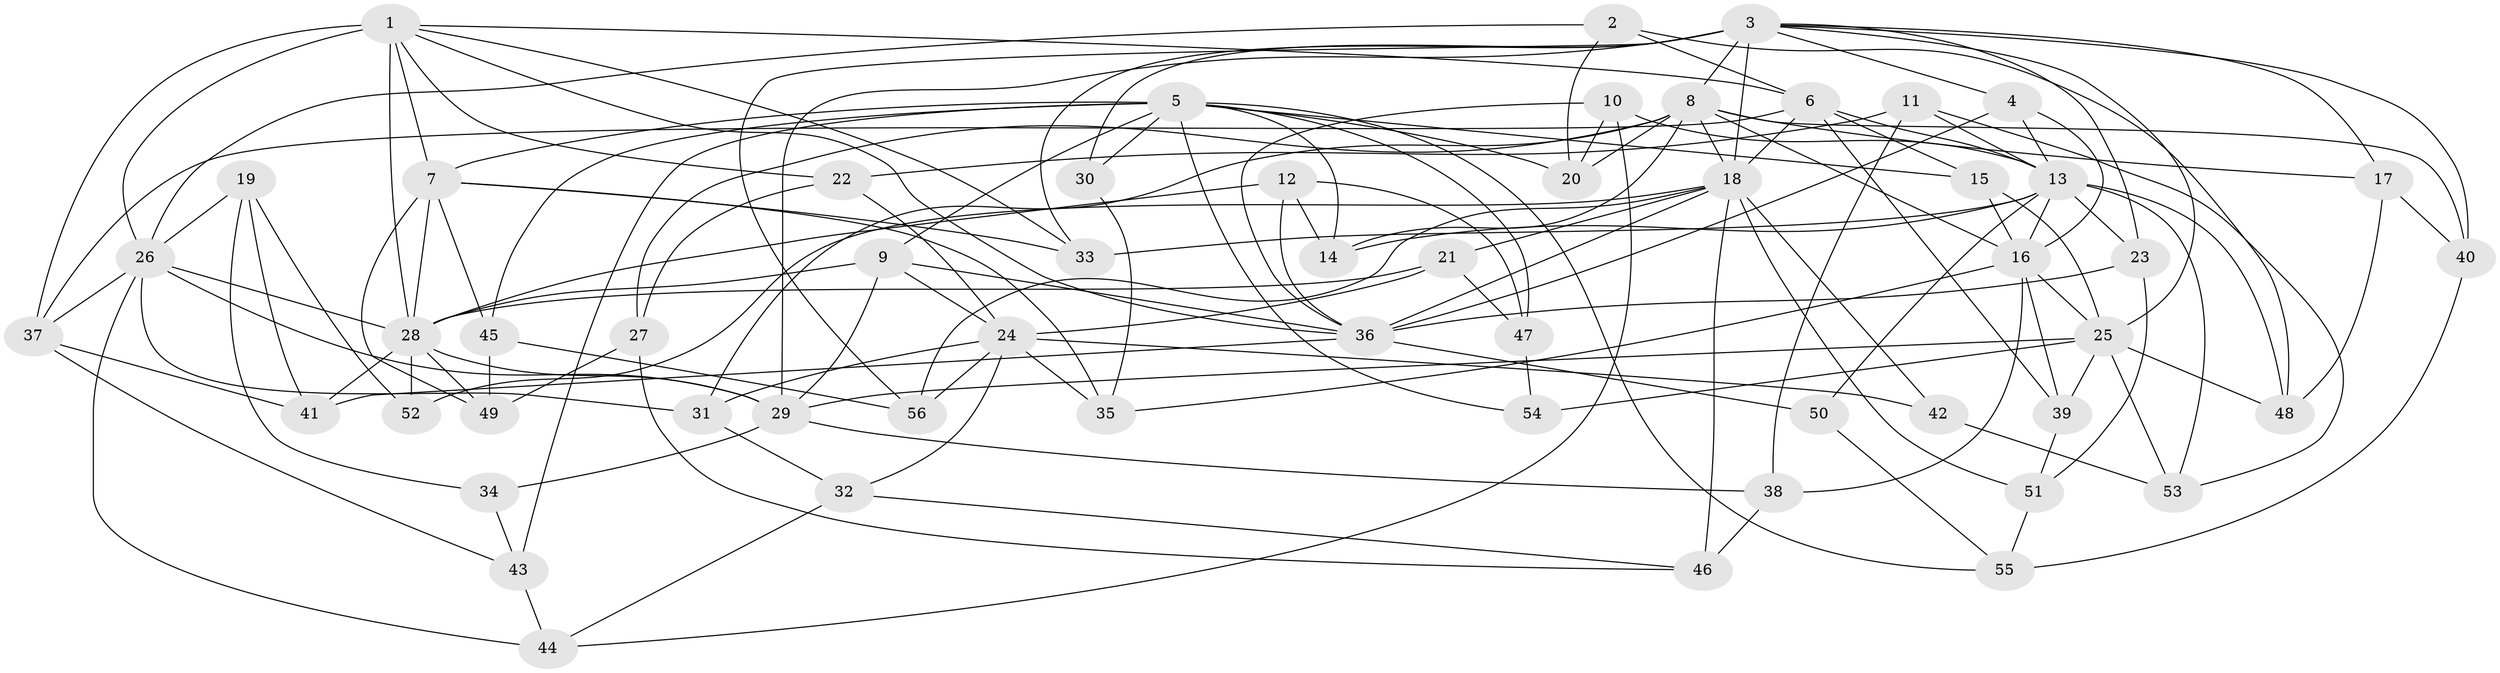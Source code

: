 // original degree distribution, {4: 1.0}
// Generated by graph-tools (version 1.1) at 2025/53/03/04/25 22:53:51]
// undirected, 56 vertices, 146 edges
graph export_dot {
  node [color=gray90,style=filled];
  1;
  2;
  3;
  4;
  5;
  6;
  7;
  8;
  9;
  10;
  11;
  12;
  13;
  14;
  15;
  16;
  17;
  18;
  19;
  20;
  21;
  22;
  23;
  24;
  25;
  26;
  27;
  28;
  29;
  30;
  31;
  32;
  33;
  34;
  35;
  36;
  37;
  38;
  39;
  40;
  41;
  42;
  43;
  44;
  45;
  46;
  47;
  48;
  49;
  50;
  51;
  52;
  53;
  54;
  55;
  56;
  1 -- 6 [weight=1.0];
  1 -- 7 [weight=1.0];
  1 -- 22 [weight=1.0];
  1 -- 26 [weight=1.0];
  1 -- 28 [weight=1.0];
  1 -- 33 [weight=1.0];
  1 -- 36 [weight=1.0];
  1 -- 37 [weight=3.0];
  2 -- 6 [weight=1.0];
  2 -- 20 [weight=1.0];
  2 -- 26 [weight=1.0];
  2 -- 48 [weight=1.0];
  3 -- 4 [weight=1.0];
  3 -- 8 [weight=1.0];
  3 -- 17 [weight=1.0];
  3 -- 18 [weight=2.0];
  3 -- 23 [weight=1.0];
  3 -- 25 [weight=1.0];
  3 -- 29 [weight=1.0];
  3 -- 30 [weight=1.0];
  3 -- 33 [weight=1.0];
  3 -- 40 [weight=1.0];
  3 -- 56 [weight=1.0];
  4 -- 13 [weight=1.0];
  4 -- 16 [weight=1.0];
  4 -- 36 [weight=1.0];
  5 -- 7 [weight=1.0];
  5 -- 9 [weight=1.0];
  5 -- 14 [weight=1.0];
  5 -- 15 [weight=1.0];
  5 -- 20 [weight=1.0];
  5 -- 30 [weight=2.0];
  5 -- 43 [weight=1.0];
  5 -- 45 [weight=1.0];
  5 -- 47 [weight=1.0];
  5 -- 54 [weight=1.0];
  5 -- 55 [weight=1.0];
  6 -- 13 [weight=1.0];
  6 -- 15 [weight=1.0];
  6 -- 18 [weight=1.0];
  6 -- 37 [weight=2.0];
  6 -- 39 [weight=1.0];
  7 -- 28 [weight=2.0];
  7 -- 33 [weight=1.0];
  7 -- 35 [weight=1.0];
  7 -- 45 [weight=1.0];
  7 -- 49 [weight=1.0];
  8 -- 14 [weight=1.0];
  8 -- 16 [weight=2.0];
  8 -- 17 [weight=1.0];
  8 -- 18 [weight=1.0];
  8 -- 20 [weight=1.0];
  8 -- 27 [weight=1.0];
  8 -- 31 [weight=1.0];
  8 -- 40 [weight=1.0];
  9 -- 24 [weight=2.0];
  9 -- 28 [weight=1.0];
  9 -- 29 [weight=1.0];
  9 -- 36 [weight=1.0];
  10 -- 13 [weight=1.0];
  10 -- 20 [weight=1.0];
  10 -- 36 [weight=1.0];
  10 -- 44 [weight=1.0];
  11 -- 13 [weight=1.0];
  11 -- 22 [weight=1.0];
  11 -- 38 [weight=1.0];
  11 -- 53 [weight=1.0];
  12 -- 14 [weight=1.0];
  12 -- 28 [weight=1.0];
  12 -- 36 [weight=1.0];
  12 -- 47 [weight=1.0];
  13 -- 14 [weight=1.0];
  13 -- 16 [weight=2.0];
  13 -- 23 [weight=1.0];
  13 -- 33 [weight=1.0];
  13 -- 48 [weight=1.0];
  13 -- 50 [weight=1.0];
  13 -- 53 [weight=1.0];
  15 -- 16 [weight=1.0];
  15 -- 25 [weight=1.0];
  16 -- 25 [weight=1.0];
  16 -- 35 [weight=1.0];
  16 -- 38 [weight=1.0];
  16 -- 39 [weight=1.0];
  17 -- 40 [weight=1.0];
  17 -- 48 [weight=1.0];
  18 -- 21 [weight=1.0];
  18 -- 36 [weight=1.0];
  18 -- 42 [weight=1.0];
  18 -- 46 [weight=1.0];
  18 -- 51 [weight=1.0];
  18 -- 52 [weight=2.0];
  18 -- 56 [weight=1.0];
  19 -- 26 [weight=1.0];
  19 -- 34 [weight=1.0];
  19 -- 41 [weight=1.0];
  19 -- 52 [weight=1.0];
  21 -- 24 [weight=1.0];
  21 -- 28 [weight=1.0];
  21 -- 47 [weight=1.0];
  22 -- 24 [weight=1.0];
  22 -- 27 [weight=1.0];
  23 -- 36 [weight=1.0];
  23 -- 51 [weight=1.0];
  24 -- 31 [weight=1.0];
  24 -- 32 [weight=1.0];
  24 -- 35 [weight=1.0];
  24 -- 42 [weight=2.0];
  24 -- 56 [weight=1.0];
  25 -- 29 [weight=2.0];
  25 -- 39 [weight=1.0];
  25 -- 48 [weight=1.0];
  25 -- 53 [weight=1.0];
  25 -- 54 [weight=2.0];
  26 -- 28 [weight=2.0];
  26 -- 29 [weight=2.0];
  26 -- 31 [weight=1.0];
  26 -- 37 [weight=1.0];
  26 -- 44 [weight=1.0];
  27 -- 46 [weight=1.0];
  27 -- 49 [weight=1.0];
  28 -- 29 [weight=1.0];
  28 -- 41 [weight=1.0];
  28 -- 49 [weight=1.0];
  28 -- 52 [weight=1.0];
  29 -- 34 [weight=2.0];
  29 -- 38 [weight=1.0];
  30 -- 35 [weight=1.0];
  31 -- 32 [weight=1.0];
  32 -- 44 [weight=1.0];
  32 -- 46 [weight=1.0];
  34 -- 43 [weight=1.0];
  36 -- 41 [weight=1.0];
  36 -- 50 [weight=2.0];
  37 -- 41 [weight=1.0];
  37 -- 43 [weight=1.0];
  38 -- 46 [weight=1.0];
  39 -- 51 [weight=1.0];
  40 -- 55 [weight=1.0];
  42 -- 53 [weight=1.0];
  43 -- 44 [weight=1.0];
  45 -- 49 [weight=1.0];
  45 -- 56 [weight=1.0];
  47 -- 54 [weight=1.0];
  50 -- 55 [weight=1.0];
  51 -- 55 [weight=1.0];
}
